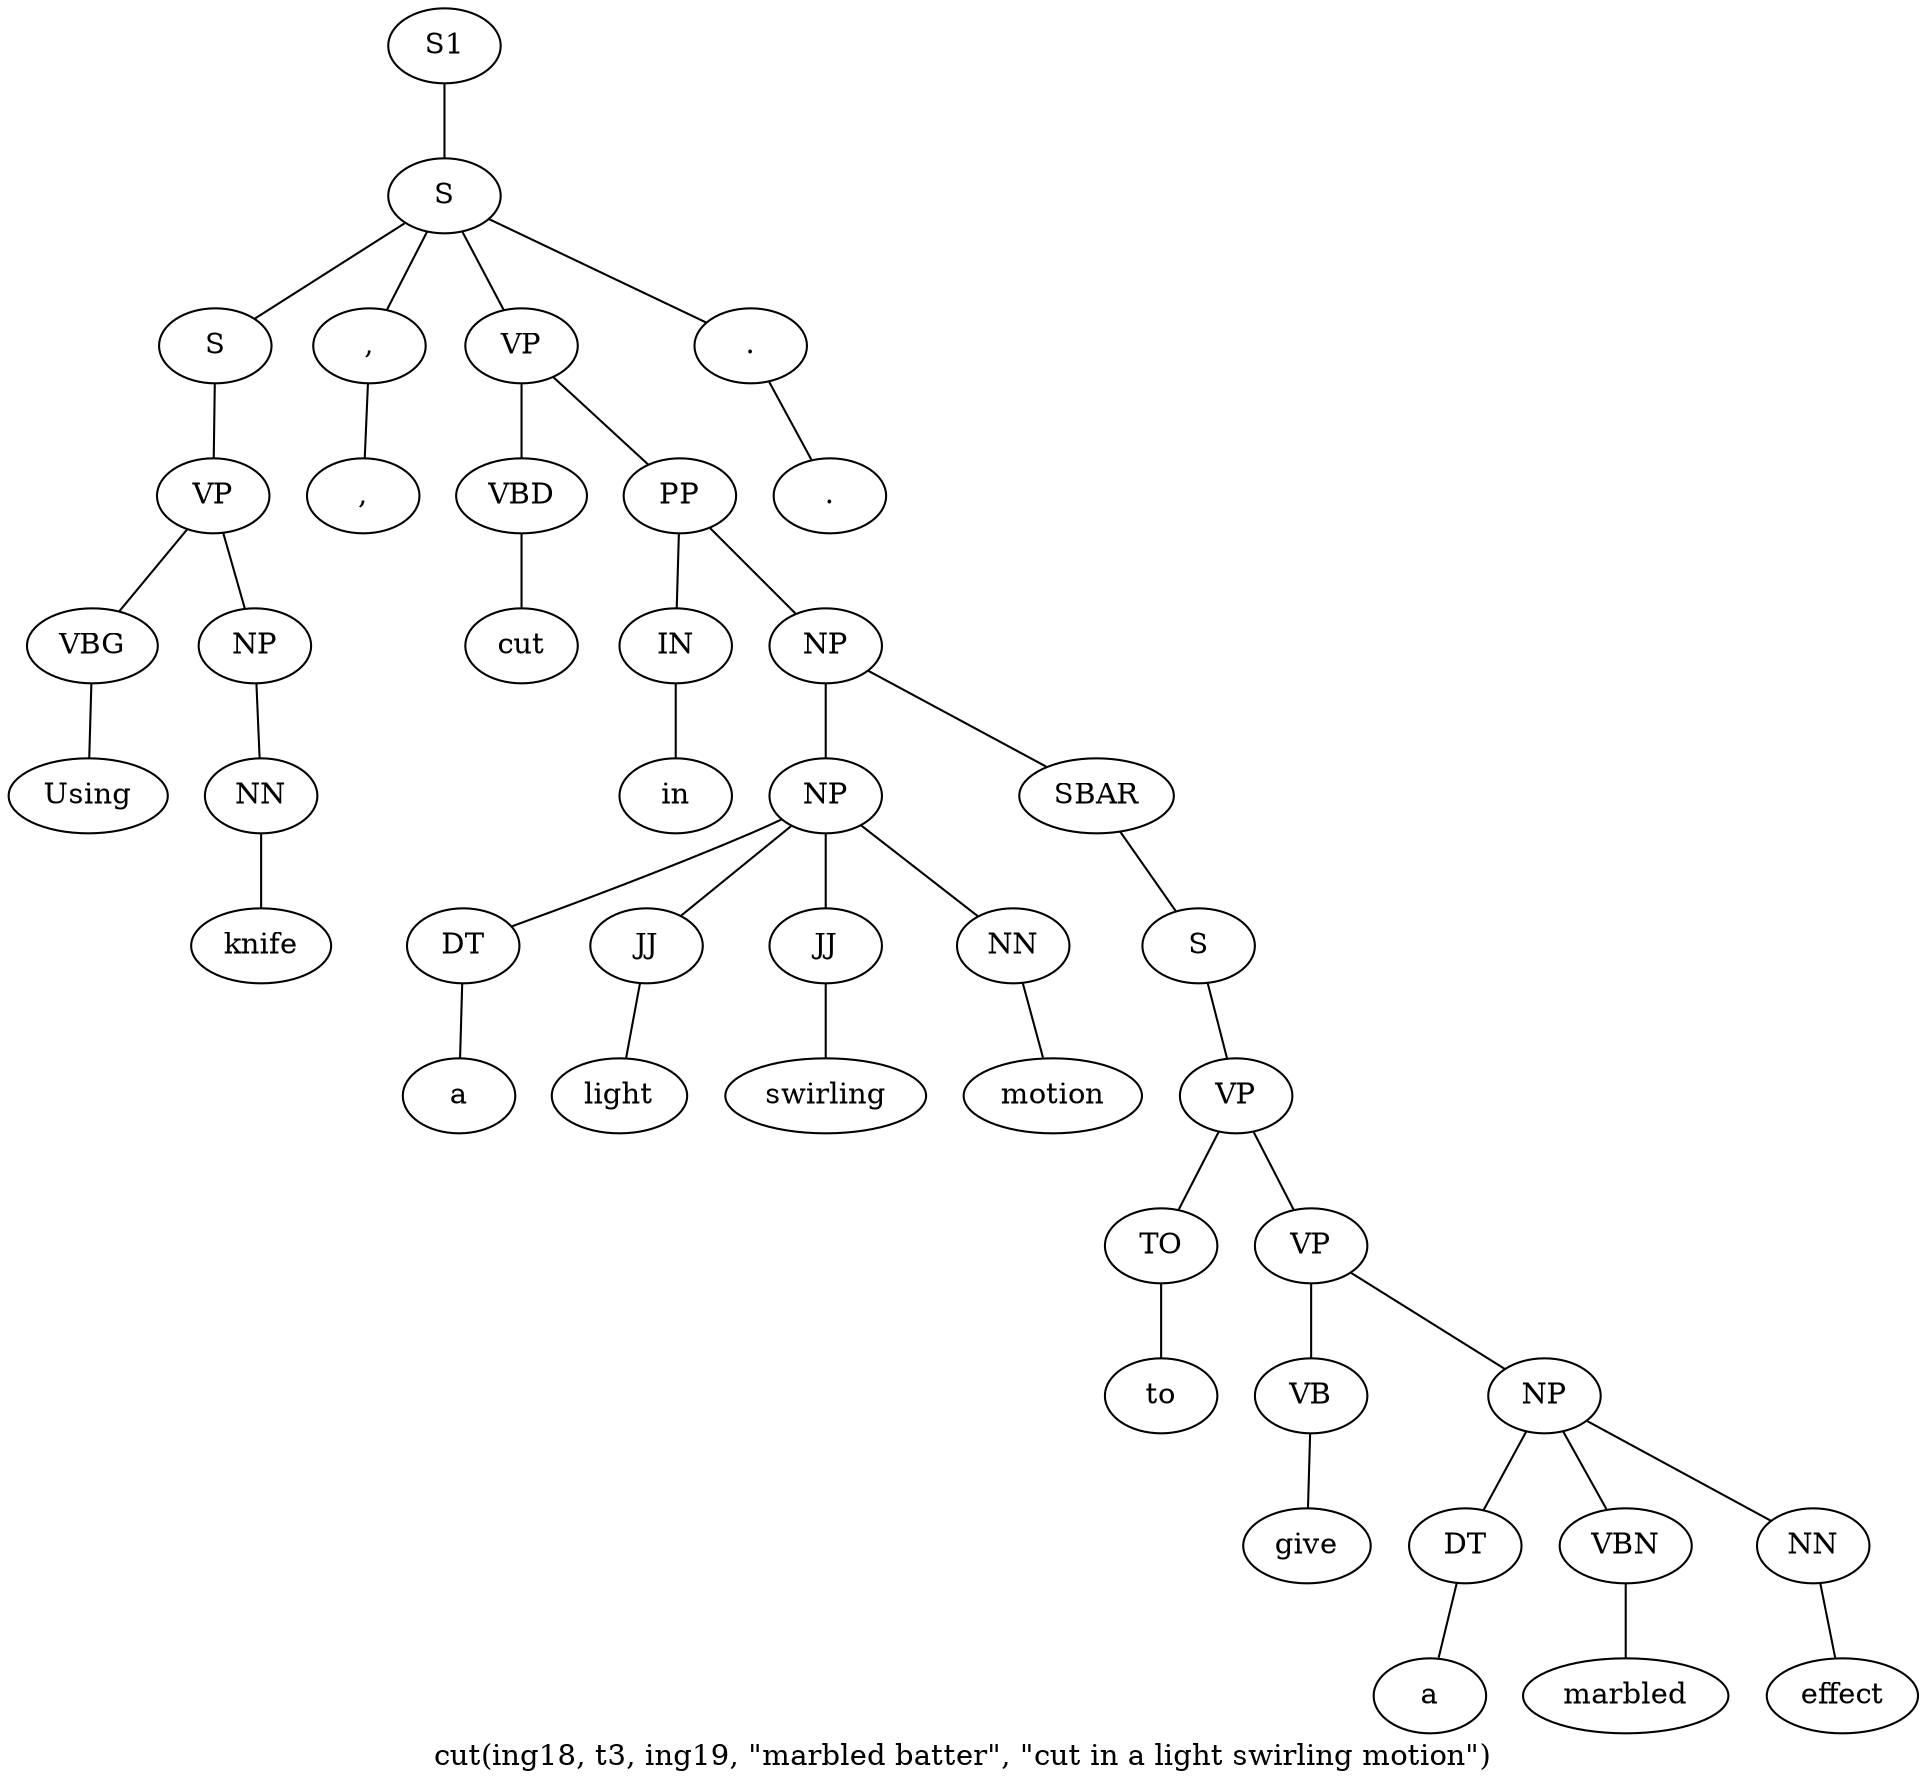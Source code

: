 graph SyntaxGraph {
	label = "cut(ing18, t3, ing19, \"marbled batter\", \"cut in a light swirling motion\")";
	Node0 [label="S1"];
	Node1 [label="S"];
	Node2 [label="S"];
	Node3 [label="VP"];
	Node4 [label="VBG"];
	Node5 [label="Using"];
	Node6 [label="NP"];
	Node7 [label="NN"];
	Node8 [label="knife"];
	Node9 [label=","];
	Node10 [label=","];
	Node11 [label="VP"];
	Node12 [label="VBD"];
	Node13 [label="cut"];
	Node14 [label="PP"];
	Node15 [label="IN"];
	Node16 [label="in"];
	Node17 [label="NP"];
	Node18 [label="NP"];
	Node19 [label="DT"];
	Node20 [label="a"];
	Node21 [label="JJ"];
	Node22 [label="light"];
	Node23 [label="JJ"];
	Node24 [label="swirling"];
	Node25 [label="NN"];
	Node26 [label="motion"];
	Node27 [label="SBAR"];
	Node28 [label="S"];
	Node29 [label="VP"];
	Node30 [label="TO"];
	Node31 [label="to"];
	Node32 [label="VP"];
	Node33 [label="VB"];
	Node34 [label="give"];
	Node35 [label="NP"];
	Node36 [label="DT"];
	Node37 [label="a"];
	Node38 [label="VBN"];
	Node39 [label="marbled"];
	Node40 [label="NN"];
	Node41 [label="effect"];
	Node42 [label="."];
	Node43 [label="."];

	Node0 -- Node1;
	Node1 -- Node2;
	Node1 -- Node9;
	Node1 -- Node11;
	Node1 -- Node42;
	Node2 -- Node3;
	Node3 -- Node4;
	Node3 -- Node6;
	Node4 -- Node5;
	Node6 -- Node7;
	Node7 -- Node8;
	Node9 -- Node10;
	Node11 -- Node12;
	Node11 -- Node14;
	Node12 -- Node13;
	Node14 -- Node15;
	Node14 -- Node17;
	Node15 -- Node16;
	Node17 -- Node18;
	Node17 -- Node27;
	Node18 -- Node19;
	Node18 -- Node21;
	Node18 -- Node23;
	Node18 -- Node25;
	Node19 -- Node20;
	Node21 -- Node22;
	Node23 -- Node24;
	Node25 -- Node26;
	Node27 -- Node28;
	Node28 -- Node29;
	Node29 -- Node30;
	Node29 -- Node32;
	Node30 -- Node31;
	Node32 -- Node33;
	Node32 -- Node35;
	Node33 -- Node34;
	Node35 -- Node36;
	Node35 -- Node38;
	Node35 -- Node40;
	Node36 -- Node37;
	Node38 -- Node39;
	Node40 -- Node41;
	Node42 -- Node43;
}